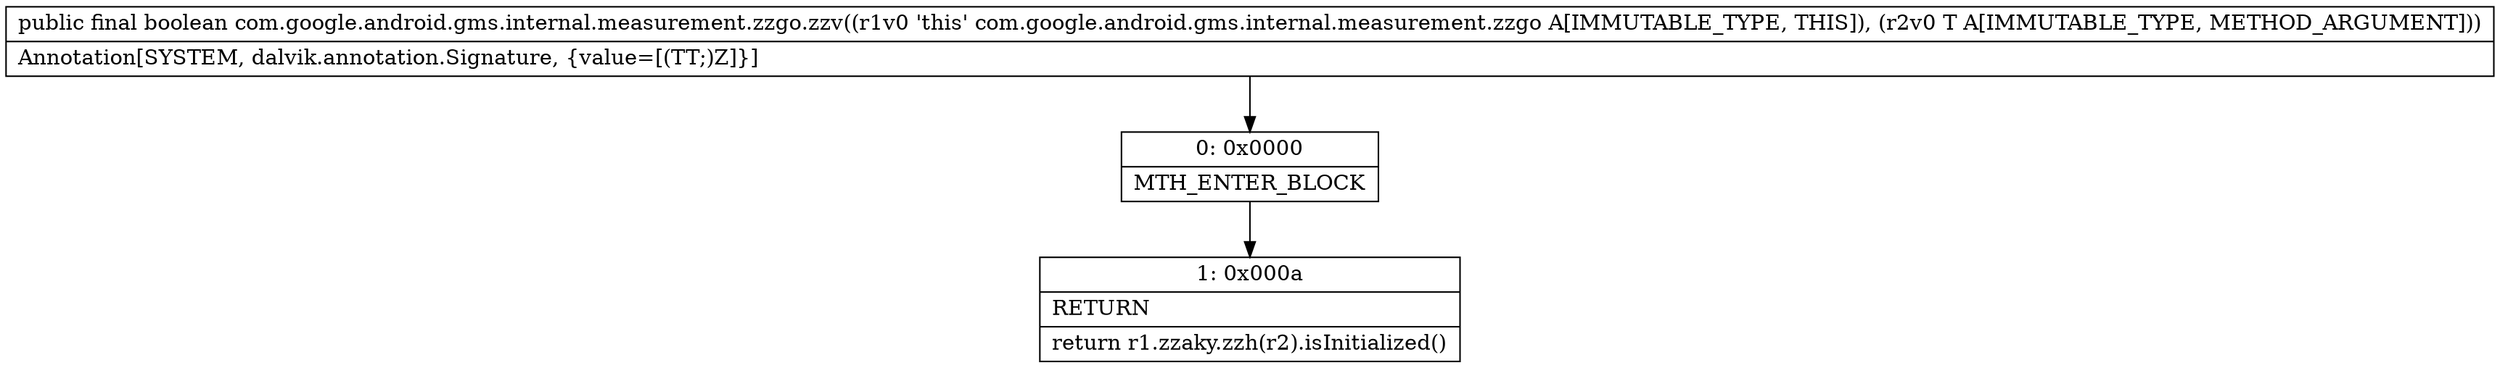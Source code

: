digraph "CFG forcom.google.android.gms.internal.measurement.zzgo.zzv(Ljava\/lang\/Object;)Z" {
Node_0 [shape=record,label="{0\:\ 0x0000|MTH_ENTER_BLOCK\l}"];
Node_1 [shape=record,label="{1\:\ 0x000a|RETURN\l|return r1.zzaky.zzh(r2).isInitialized()\l}"];
MethodNode[shape=record,label="{public final boolean com.google.android.gms.internal.measurement.zzgo.zzv((r1v0 'this' com.google.android.gms.internal.measurement.zzgo A[IMMUTABLE_TYPE, THIS]), (r2v0 T A[IMMUTABLE_TYPE, METHOD_ARGUMENT]))  | Annotation[SYSTEM, dalvik.annotation.Signature, \{value=[(TT;)Z]\}]\l}"];
MethodNode -> Node_0;
Node_0 -> Node_1;
}

